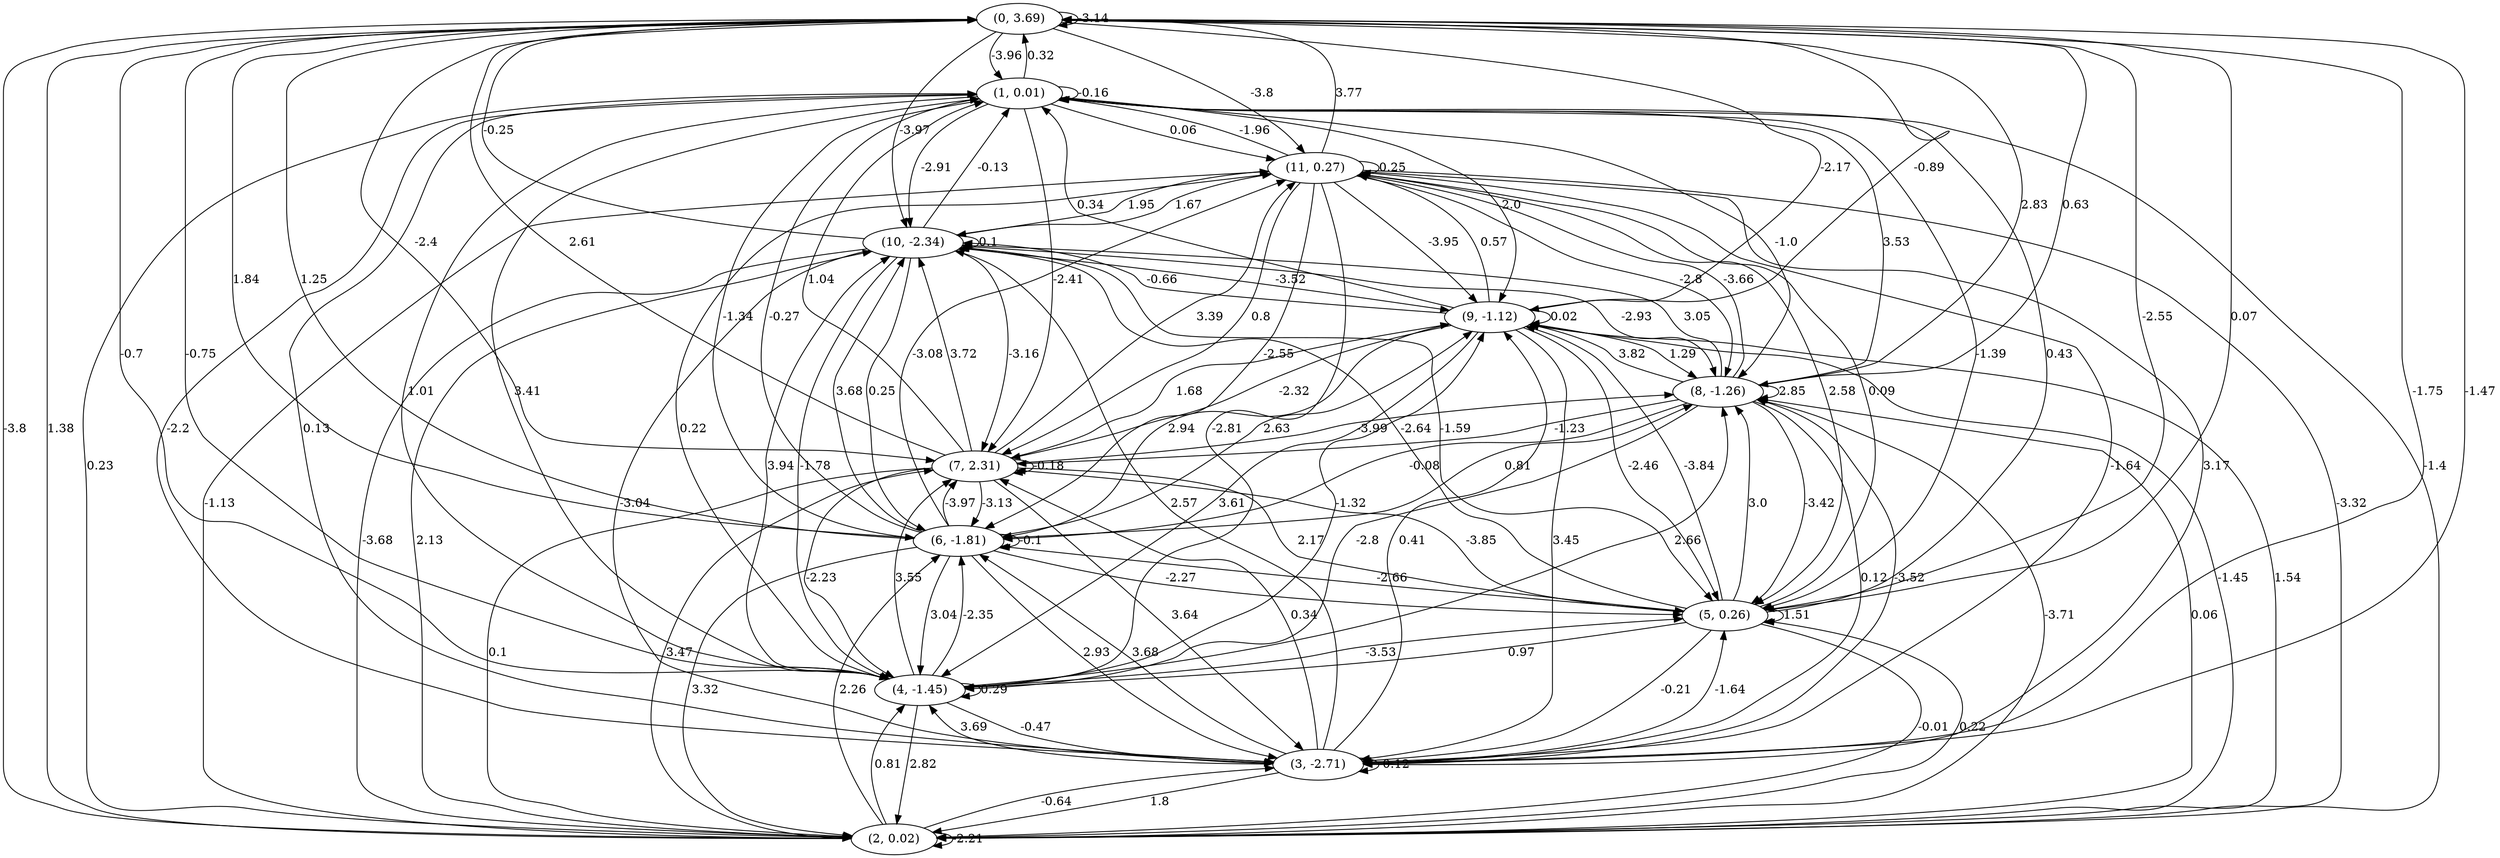 digraph {
    0 [ label = "(0, 3.69)" ]
    1 [ label = "(1, 0.01)" ]
    2 [ label = "(2, 0.02)" ]
    3 [ label = "(3, -2.71)" ]
    4 [ label = "(4, -1.45)" ]
    5 [ label = "(5, 0.26)" ]
    6 [ label = "(6, -1.81)" ]
    7 [ label = "(7, 2.31)" ]
    8 [ label = "(8, -1.26)" ]
    9 [ label = "(9, -1.12)" ]
    10 [ label = "(10, -2.34)" ]
    11 [ label = "(11, 0.27)" ]
    0 -> 0 [ label = "-3.14" ]
    1 -> 1 [ label = "-0.16" ]
    2 -> 2 [ label = "-2.21" ]
    3 -> 3 [ label = "-0.12" ]
    4 -> 4 [ label = "0.29" ]
    5 -> 5 [ label = "1.51" ]
    6 -> 6 [ label = "-0.1" ]
    7 -> 7 [ label = "-0.18" ]
    8 -> 8 [ label = "2.85" ]
    9 -> 9 [ label = "0.02" ]
    10 -> 10 [ label = "0.1" ]
    11 -> 11 [ label = "0.25" ]
    1 -> 0 [ label = "0.32" ]
    2 -> 0 [ label = "1.38" ]
    3 -> 0 [ label = "-1.47" ]
    4 -> 0 [ label = "-0.75" ]
    5 -> 0 [ label = "0.07" ]
    6 -> 0 [ label = "1.25" ]
    7 -> 0 [ label = "2.61" ]
    8 -> 0 [ label = "0.63" ]
    9 -> 0 [ label = "-0.89" ]
    10 -> 0 [ label = "-0.25" ]
    11 -> 0 [ label = "3.77" ]
    0 -> 1 [ label = "-3.96" ]
    2 -> 1 [ label = "0.23" ]
    3 -> 1 [ label = "0.13" ]
    4 -> 1 [ label = "3.41" ]
    5 -> 1 [ label = "0.43" ]
    6 -> 1 [ label = "-0.27" ]
    7 -> 1 [ label = "1.04" ]
    8 -> 1 [ label = "3.53" ]
    9 -> 1 [ label = "0.34" ]
    10 -> 1 [ label = "-0.13" ]
    11 -> 1 [ label = "-1.96" ]
    0 -> 2 [ label = "-3.8" ]
    1 -> 2 [ label = "-1.4" ]
    3 -> 2 [ label = "1.8" ]
    4 -> 2 [ label = "2.82" ]
    5 -> 2 [ label = "-0.01" ]
    6 -> 2 [ label = "3.32" ]
    7 -> 2 [ label = "0.1" ]
    8 -> 2 [ label = "-3.71" ]
    9 -> 2 [ label = "-1.45" ]
    10 -> 2 [ label = "-3.68" ]
    11 -> 2 [ label = "-3.32" ]
    0 -> 3 [ label = "-1.75" ]
    1 -> 3 [ label = "-2.2" ]
    2 -> 3 [ label = "-0.64" ]
    4 -> 3 [ label = "-0.47" ]
    5 -> 3 [ label = "-0.21" ]
    6 -> 3 [ label = "2.93" ]
    7 -> 3 [ label = "3.64" ]
    8 -> 3 [ label = "0.12" ]
    9 -> 3 [ label = "3.45" ]
    10 -> 3 [ label = "-3.04" ]
    11 -> 3 [ label = "3.17" ]
    0 -> 4 [ label = "-0.7" ]
    1 -> 4 [ label = "1.01" ]
    2 -> 4 [ label = "0.81" ]
    3 -> 4 [ label = "3.69" ]
    5 -> 4 [ label = "0.97" ]
    6 -> 4 [ label = "3.04" ]
    7 -> 4 [ label = "-2.23" ]
    8 -> 4 [ label = "-2.8" ]
    9 -> 4 [ label = "3.61" ]
    10 -> 4 [ label = "-1.78" ]
    11 -> 4 [ label = "-2.81" ]
    0 -> 5 [ label = "-2.55" ]
    1 -> 5 [ label = "-1.39" ]
    2 -> 5 [ label = "0.22" ]
    3 -> 5 [ label = "-1.64" ]
    4 -> 5 [ label = "-3.53" ]
    6 -> 5 [ label = "-2.27" ]
    7 -> 5 [ label = "2.17" ]
    8 -> 5 [ label = "-3.42" ]
    9 -> 5 [ label = "-2.46" ]
    10 -> 5 [ label = "-1.59" ]
    11 -> 5 [ label = "2.58" ]
    0 -> 6 [ label = "1.84" ]
    1 -> 6 [ label = "-1.34" ]
    2 -> 6 [ label = "2.26" ]
    3 -> 6 [ label = "3.68" ]
    4 -> 6 [ label = "-2.35" ]
    5 -> 6 [ label = "-2.66" ]
    7 -> 6 [ label = "-3.13" ]
    8 -> 6 [ label = "-0.08" ]
    9 -> 6 [ label = "2.94" ]
    10 -> 6 [ label = "0.25" ]
    11 -> 6 [ label = "-2.55" ]
    0 -> 7 [ label = "-2.4" ]
    1 -> 7 [ label = "-2.41" ]
    2 -> 7 [ label = "3.47" ]
    3 -> 7 [ label = "0.34" ]
    4 -> 7 [ label = "3.55" ]
    5 -> 7 [ label = "-3.85" ]
    6 -> 7 [ label = "-3.97" ]
    8 -> 7 [ label = "-1.23" ]
    9 -> 7 [ label = "-2.32" ]
    10 -> 7 [ label = "-3.16" ]
    11 -> 7 [ label = "0.8" ]
    0 -> 8 [ label = "2.83" ]
    1 -> 8 [ label = "-1.0" ]
    2 -> 8 [ label = "0.06" ]
    3 -> 8 [ label = "-3.52" ]
    4 -> 8 [ label = "2.66" ]
    5 -> 8 [ label = "3.0" ]
    6 -> 8 [ label = "0.81" ]
    7 -> 8 [ label = "-3.99" ]
    9 -> 8 [ label = "1.29" ]
    10 -> 8 [ label = "-2.93" ]
    11 -> 8 [ label = "-2.8" ]
    0 -> 9 [ label = "-2.17" ]
    1 -> 9 [ label = "2.0" ]
    2 -> 9 [ label = "1.54" ]
    3 -> 9 [ label = "0.41" ]
    4 -> 9 [ label = "-1.32" ]
    5 -> 9 [ label = "-3.84" ]
    6 -> 9 [ label = "2.63" ]
    7 -> 9 [ label = "1.68" ]
    8 -> 9 [ label = "3.82" ]
    10 -> 9 [ label = "-3.52" ]
    11 -> 9 [ label = "-3.95" ]
    0 -> 10 [ label = "-3.97" ]
    1 -> 10 [ label = "-2.91" ]
    2 -> 10 [ label = "2.13" ]
    3 -> 10 [ label = "2.57" ]
    4 -> 10 [ label = "3.94" ]
    5 -> 10 [ label = "-2.64" ]
    6 -> 10 [ label = "3.68" ]
    7 -> 10 [ label = "3.72" ]
    8 -> 10 [ label = "3.05" ]
    9 -> 10 [ label = "-0.66" ]
    11 -> 10 [ label = "1.95" ]
    0 -> 11 [ label = "-3.8" ]
    1 -> 11 [ label = "0.06" ]
    2 -> 11 [ label = "-1.13" ]
    3 -> 11 [ label = "-1.64" ]
    4 -> 11 [ label = "0.22" ]
    5 -> 11 [ label = "0.09" ]
    6 -> 11 [ label = "-3.08" ]
    7 -> 11 [ label = "3.39" ]
    8 -> 11 [ label = "-3.66" ]
    9 -> 11 [ label = "0.57" ]
    10 -> 11 [ label = "1.67" ]
}

